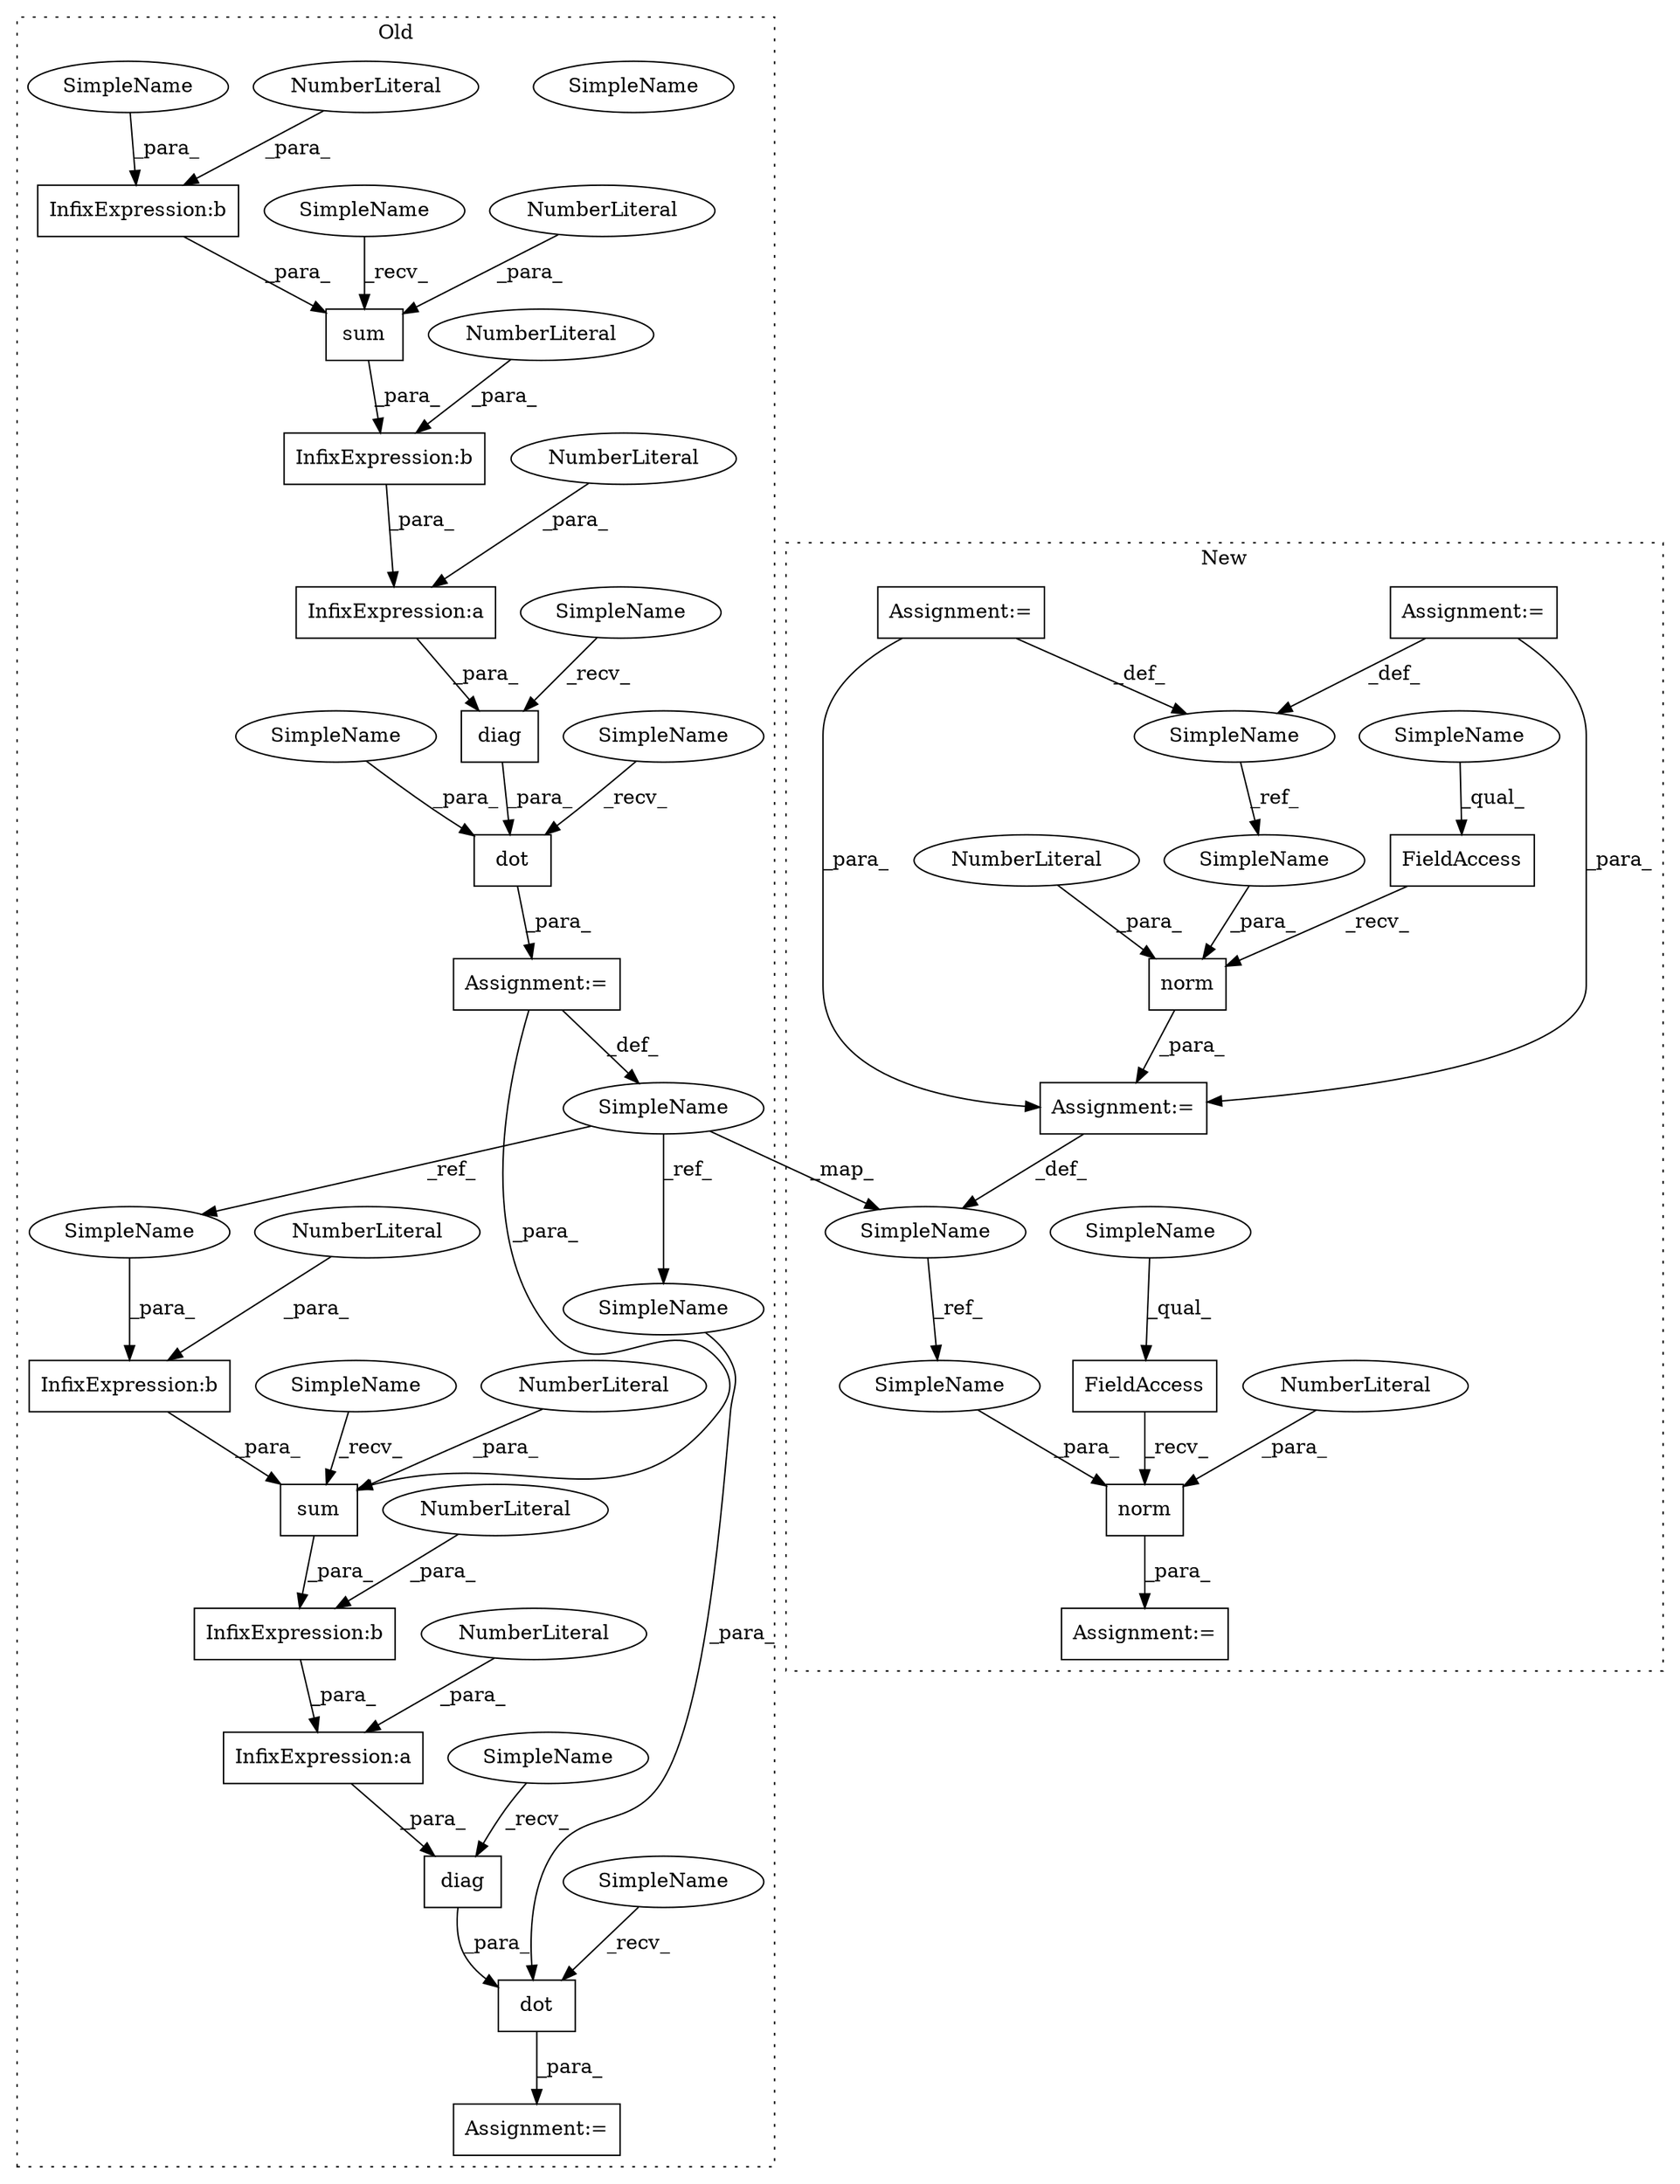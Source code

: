 digraph G {
subgraph cluster0 {
1 [label="SimpleName" a="42" s="1782" l="5" shape="ellipse"];
4 [label="sum" a="32" s="1788,1799" l="4,1" shape="box"];
5 [label="InfixExpression:a" a="27" s="1778" l="3" shape="box"];
6 [label="NumberLiteral" a="34" s="1798" l="1" shape="ellipse"];
7 [label="InfixExpression:b" a="27" s="1793" l="3" shape="box"];
8 [label="NumberLiteral" a="34" s="1796" l="1" shape="ellipse"];
9 [label="Assignment:=" a="7" s="1753" l="1" shape="box"];
11 [label="InfixExpression:a" a="27" s="2654" l="3" shape="box"];
13 [label="dot" a="32" s="2636,2684" l="4,1" shape="box"];
14 [label="InfixExpression:b" a="27" s="2676" l="3" shape="box"];
15 [label="NumberLiteral" a="34" s="2653" l="1" shape="ellipse"];
16 [label="NumberLiteral" a="34" s="1777" l="1" shape="ellipse"];
17 [label="InfixExpression:b" a="27" s="1800" l="3" shape="box"];
18 [label="InfixExpression:b" a="27" s="2669" l="3" shape="box"];
19 [label="NumberLiteral" a="34" s="2672" l="1" shape="ellipse"];
20 [label="NumberLiteral" a="34" s="1803" l="3" shape="ellipse"];
21 [label="NumberLiteral" a="34" s="2679" l="3" shape="ellipse"];
24 [label="diag" a="32" s="2648,2683" l="5,1" shape="box"];
26 [label="dot" a="32" s="1760,1808" l="4,1" shape="box"];
27 [label="diag" a="32" s="1772,1807" l="5,1" shape="box"];
28 [label="SimpleName" a="42" s="2604" l="1" shape="ellipse"];
30 [label="sum" a="32" s="2664,2675" l="4,1" shape="box"];
31 [label="NumberLiteral" a="34" s="2674" l="1" shape="ellipse"];
34 [label="Assignment:=" a="7" s="2629" l="1" shape="box"];
37 [label="SimpleName" a="42" s="1782" l="5" shape="ellipse"];
38 [label="SimpleName" a="42" s="2642" l="5" shape="ellipse"];
39 [label="SimpleName" a="42" s="1766" l="5" shape="ellipse"];
40 [label="SimpleName" a="42" s="2658" l="5" shape="ellipse"];
41 [label="SimpleName" a="42" s="1754" l="5" shape="ellipse"];
42 [label="SimpleName" a="42" s="2630" l="5" shape="ellipse"];
43 [label="SimpleName" a="42" s="1792" l="1" shape="ellipse"];
44 [label="SimpleName" a="42" s="1764" l="1" shape="ellipse"];
49 [label="SimpleName" a="42" s="2668" l="1" shape="ellipse"];
50 [label="SimpleName" a="42" s="2640" l="1" shape="ellipse"];
label = "Old";
style="dotted";
}
subgraph cluster1 {
2 [label="norm" a="32" s="1649,1657" l="5,1" shape="box"];
3 [label="FieldAccess" a="22" s="1636" l="12" shape="box"];
10 [label="Assignment:=" a="7" s="1634" l="2" shape="box"];
12 [label="Assignment:=" a="7" s="2468" l="2" shape="box"];
22 [label="NumberLiteral" a="34" s="1656" l="1" shape="ellipse"];
23 [label="FieldAccess" a="22" s="2470" l="12" shape="box"];
25 [label="SimpleName" a="42" s="1584" l="1" shape="ellipse"];
29 [label="SimpleName" a="42" s="2443" l="1" shape="ellipse"];
32 [label="Assignment:=" a="7" s="1551" l="2" shape="box"];
33 [label="Assignment:=" a="7" s="1563" l="2" shape="box"];
35 [label="norm" a="32" s="2483,2491" l="5,1" shape="box"];
36 [label="NumberLiteral" a="34" s="2490" l="1" shape="ellipse"];
45 [label="SimpleName" a="42" s="2470" l="5" shape="ellipse"];
46 [label="SimpleName" a="42" s="1636" l="5" shape="ellipse"];
47 [label="SimpleName" a="42" s="1654" l="1" shape="ellipse"];
48 [label="SimpleName" a="42" s="2488" l="1" shape="ellipse"];
label = "New";
style="dotted";
}
2 -> 10 [label="_para_"];
3 -> 2 [label="_recv_"];
4 -> 17 [label="_para_"];
5 -> 27 [label="_para_"];
6 -> 4 [label="_para_"];
7 -> 4 [label="_para_"];
8 -> 7 [label="_para_"];
9 -> 30 [label="_para_"];
9 -> 28 [label="_def_"];
10 -> 29 [label="_def_"];
11 -> 24 [label="_para_"];
13 -> 34 [label="_para_"];
14 -> 11 [label="_para_"];
15 -> 11 [label="_para_"];
16 -> 5 [label="_para_"];
17 -> 5 [label="_para_"];
18 -> 30 [label="_para_"];
19 -> 18 [label="_para_"];
20 -> 17 [label="_para_"];
21 -> 14 [label="_para_"];
22 -> 2 [label="_para_"];
23 -> 35 [label="_recv_"];
24 -> 13 [label="_para_"];
25 -> 47 [label="_ref_"];
26 -> 9 [label="_para_"];
27 -> 26 [label="_para_"];
28 -> 49 [label="_ref_"];
28 -> 29 [label="_map_"];
28 -> 50 [label="_ref_"];
29 -> 48 [label="_ref_"];
30 -> 14 [label="_para_"];
31 -> 30 [label="_para_"];
32 -> 10 [label="_para_"];
32 -> 25 [label="_def_"];
33 -> 25 [label="_def_"];
33 -> 10 [label="_para_"];
35 -> 12 [label="_para_"];
36 -> 35 [label="_para_"];
37 -> 4 [label="_recv_"];
38 -> 24 [label="_recv_"];
39 -> 27 [label="_recv_"];
40 -> 30 [label="_recv_"];
41 -> 26 [label="_recv_"];
42 -> 13 [label="_recv_"];
43 -> 7 [label="_para_"];
44 -> 26 [label="_para_"];
45 -> 23 [label="_qual_"];
46 -> 3 [label="_qual_"];
47 -> 2 [label="_para_"];
48 -> 35 [label="_para_"];
49 -> 18 [label="_para_"];
50 -> 13 [label="_para_"];
}